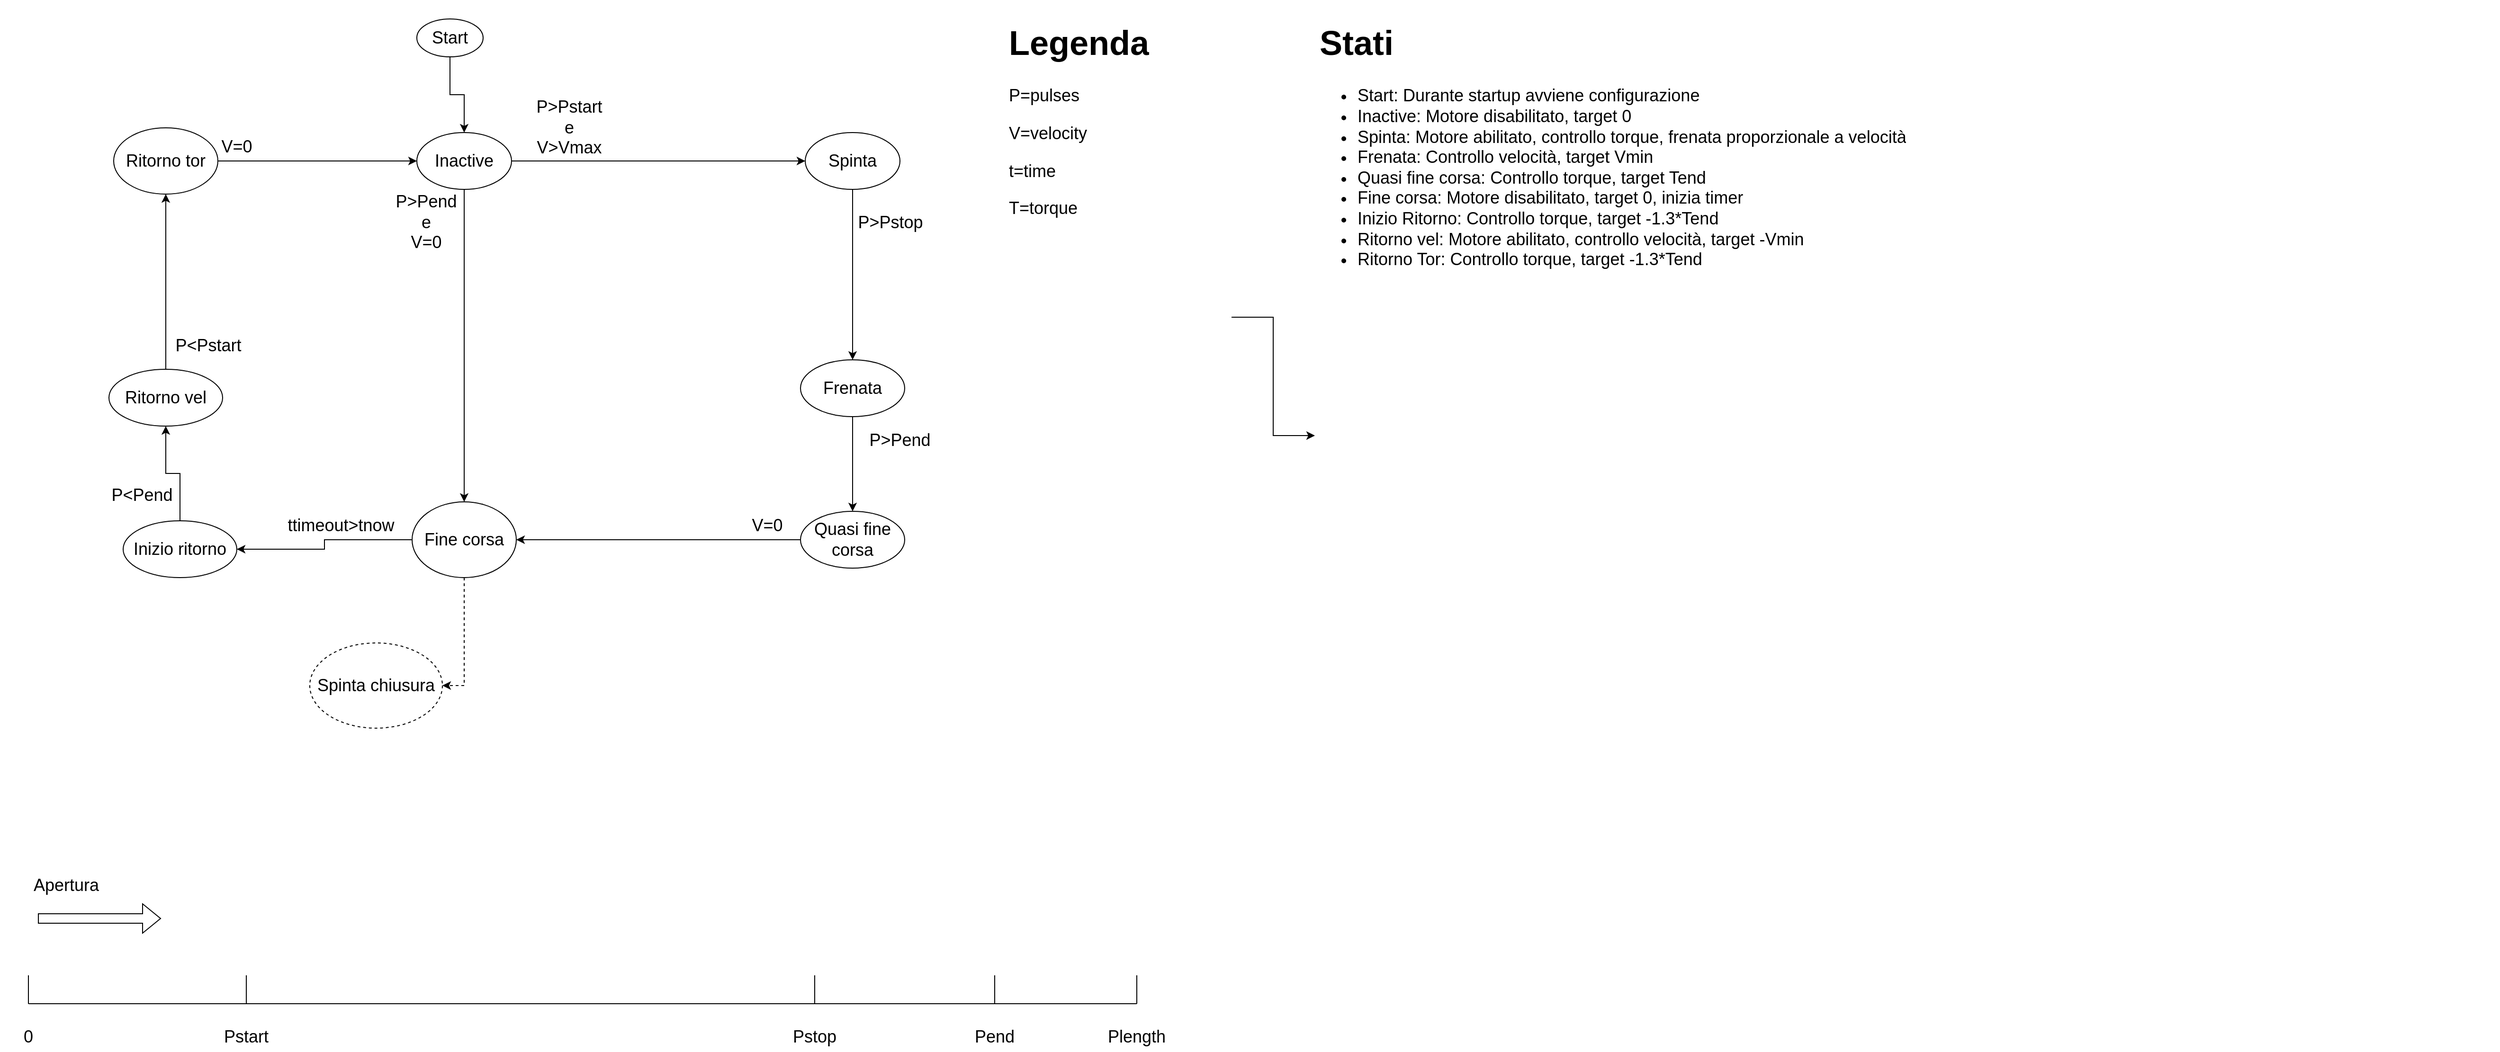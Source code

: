<mxfile version="20.5.1" type="device"><diagram id="d7nroRAtxDbtay4YLN2V" name="Page-1"><mxGraphModel dx="1221" dy="644" grid="0" gridSize="10" guides="1" tooltips="1" connect="1" arrows="1" fold="1" page="1" pageScale="1" pageWidth="40000" pageHeight="20000" math="0" shadow="0"><root><mxCell id="0"/><mxCell id="1" parent="0"/><mxCell id="75UP8MYDFvQBhDGf_e9d-10" style="edgeStyle=orthogonalEdgeStyle;rounded=0;orthogonalLoop=1;jettySize=auto;html=1;entryX=0.5;entryY=0;entryDx=0;entryDy=0;fontSize=18;" edge="1" parent="1" source="75UP8MYDFvQBhDGf_e9d-1" target="75UP8MYDFvQBhDGf_e9d-2"><mxGeometry relative="1" as="geometry"/></mxCell><mxCell id="75UP8MYDFvQBhDGf_e9d-1" value="Start" style="ellipse;whiteSpace=wrap;html=1;fontSize=18;" vertex="1" parent="1"><mxGeometry x="460" y="40" width="70" height="40" as="geometry"/></mxCell><mxCell id="75UP8MYDFvQBhDGf_e9d-11" style="edgeStyle=orthogonalEdgeStyle;rounded=0;orthogonalLoop=1;jettySize=auto;html=1;entryX=0;entryY=0.5;entryDx=0;entryDy=0;fontSize=18;" edge="1" parent="1" source="75UP8MYDFvQBhDGf_e9d-2" target="75UP8MYDFvQBhDGf_e9d-3"><mxGeometry relative="1" as="geometry"/></mxCell><mxCell id="75UP8MYDFvQBhDGf_e9d-18" style="edgeStyle=orthogonalEdgeStyle;rounded=0;orthogonalLoop=1;jettySize=auto;html=1;entryX=0.5;entryY=0;entryDx=0;entryDy=0;fontSize=18;" edge="1" parent="1" source="75UP8MYDFvQBhDGf_e9d-2" target="75UP8MYDFvQBhDGf_e9d-6"><mxGeometry relative="1" as="geometry"/></mxCell><mxCell id="75UP8MYDFvQBhDGf_e9d-2" value="Inactive" style="ellipse;whiteSpace=wrap;html=1;fontSize=18;" vertex="1" parent="1"><mxGeometry x="460" y="160" width="100" height="60" as="geometry"/></mxCell><mxCell id="75UP8MYDFvQBhDGf_e9d-12" style="edgeStyle=orthogonalEdgeStyle;rounded=0;orthogonalLoop=1;jettySize=auto;html=1;entryX=0.5;entryY=0;entryDx=0;entryDy=0;fontSize=18;" edge="1" parent="1" source="75UP8MYDFvQBhDGf_e9d-3" target="75UP8MYDFvQBhDGf_e9d-4"><mxGeometry relative="1" as="geometry"/></mxCell><mxCell id="75UP8MYDFvQBhDGf_e9d-3" value="Spinta" style="ellipse;whiteSpace=wrap;html=1;fontSize=18;" vertex="1" parent="1"><mxGeometry x="870" y="160" width="100" height="60" as="geometry"/></mxCell><mxCell id="75UP8MYDFvQBhDGf_e9d-13" style="edgeStyle=orthogonalEdgeStyle;rounded=0;orthogonalLoop=1;jettySize=auto;html=1;entryX=0.5;entryY=0;entryDx=0;entryDy=0;fontSize=18;" edge="1" parent="1" source="75UP8MYDFvQBhDGf_e9d-4" target="75UP8MYDFvQBhDGf_e9d-5"><mxGeometry relative="1" as="geometry"/></mxCell><mxCell id="75UP8MYDFvQBhDGf_e9d-4" value="Frenata&lt;br style=&quot;font-size: 18px;&quot;&gt;" style="ellipse;whiteSpace=wrap;html=1;fontSize=18;" vertex="1" parent="1"><mxGeometry x="865" y="400" width="110" height="60" as="geometry"/></mxCell><mxCell id="75UP8MYDFvQBhDGf_e9d-14" style="edgeStyle=orthogonalEdgeStyle;rounded=0;orthogonalLoop=1;jettySize=auto;html=1;entryX=1;entryY=0.5;entryDx=0;entryDy=0;fontSize=18;" edge="1" parent="1" source="75UP8MYDFvQBhDGf_e9d-5" target="75UP8MYDFvQBhDGf_e9d-6"><mxGeometry relative="1" as="geometry"/></mxCell><mxCell id="75UP8MYDFvQBhDGf_e9d-5" value="Quasi fine corsa" style="ellipse;whiteSpace=wrap;html=1;fontSize=18;" vertex="1" parent="1"><mxGeometry x="865" y="560" width="110" height="60" as="geometry"/></mxCell><mxCell id="75UP8MYDFvQBhDGf_e9d-19" style="edgeStyle=orthogonalEdgeStyle;rounded=0;orthogonalLoop=1;jettySize=auto;html=1;entryX=1;entryY=0.5;entryDx=0;entryDy=0;exitX=0.5;exitY=1;exitDx=0;exitDy=0;fontSize=18;dashed=1;" edge="1" parent="1" source="75UP8MYDFvQBhDGf_e9d-6" target="75UP8MYDFvQBhDGf_e9d-9"><mxGeometry relative="1" as="geometry"/></mxCell><mxCell id="75UP8MYDFvQBhDGf_e9d-47" style="edgeStyle=orthogonalEdgeStyle;rounded=0;orthogonalLoop=1;jettySize=auto;html=1;entryX=1;entryY=0.5;entryDx=0;entryDy=0;fontSize=18;" edge="1" parent="1" source="75UP8MYDFvQBhDGf_e9d-6" target="75UP8MYDFvQBhDGf_e9d-46"><mxGeometry relative="1" as="geometry"/></mxCell><mxCell id="75UP8MYDFvQBhDGf_e9d-6" value="Fine corsa" style="ellipse;whiteSpace=wrap;html=1;fontSize=18;" vertex="1" parent="1"><mxGeometry x="455" y="550" width="110" height="80" as="geometry"/></mxCell><mxCell id="75UP8MYDFvQBhDGf_e9d-16" style="edgeStyle=orthogonalEdgeStyle;rounded=0;orthogonalLoop=1;jettySize=auto;html=1;entryX=0.5;entryY=1;entryDx=0;entryDy=0;fontSize=18;" edge="1" parent="1" source="75UP8MYDFvQBhDGf_e9d-7" target="75UP8MYDFvQBhDGf_e9d-8"><mxGeometry relative="1" as="geometry"/></mxCell><mxCell id="75UP8MYDFvQBhDGf_e9d-7" value="Ritorno vel&lt;br style=&quot;font-size: 18px;&quot;&gt;" style="ellipse;whiteSpace=wrap;html=1;fontSize=18;" vertex="1" parent="1"><mxGeometry x="135" y="410" width="120" height="60" as="geometry"/></mxCell><mxCell id="75UP8MYDFvQBhDGf_e9d-17" style="edgeStyle=orthogonalEdgeStyle;rounded=0;orthogonalLoop=1;jettySize=auto;html=1;entryX=0;entryY=0.5;entryDx=0;entryDy=0;fontSize=18;" edge="1" parent="1" source="75UP8MYDFvQBhDGf_e9d-8" target="75UP8MYDFvQBhDGf_e9d-2"><mxGeometry relative="1" as="geometry"/></mxCell><mxCell id="75UP8MYDFvQBhDGf_e9d-8" value="Ritorno tor" style="ellipse;whiteSpace=wrap;html=1;fontSize=18;" vertex="1" parent="1"><mxGeometry x="140" y="155" width="110" height="70" as="geometry"/></mxCell><mxCell id="75UP8MYDFvQBhDGf_e9d-9" value="Spinta chiusura" style="ellipse;whiteSpace=wrap;html=1;fontSize=18;dashed=1;" vertex="1" parent="1"><mxGeometry x="347" y="699" width="140" height="90" as="geometry"/></mxCell><mxCell id="75UP8MYDFvQBhDGf_e9d-51" style="edgeStyle=orthogonalEdgeStyle;rounded=0;orthogonalLoop=1;jettySize=auto;html=1;fontSize=18;" edge="1" parent="1" source="75UP8MYDFvQBhDGf_e9d-20" target="75UP8MYDFvQBhDGf_e9d-45"><mxGeometry relative="1" as="geometry"/></mxCell><mxCell id="75UP8MYDFvQBhDGf_e9d-20" value="&lt;h1&gt;Legenda&lt;/h1&gt;&lt;p&gt;P=pulses&lt;/p&gt;&lt;p&gt;V=velocity&lt;/p&gt;&lt;p&gt;t=time&lt;/p&gt;&lt;p&gt;T=torque&lt;/p&gt;" style="text;html=1;strokeColor=none;fillColor=none;spacing=5;spacingTop=-20;whiteSpace=wrap;overflow=hidden;rounded=0;fontSize=18;" vertex="1" parent="1"><mxGeometry x="1080" y="30" width="240" height="650" as="geometry"/></mxCell><mxCell id="75UP8MYDFvQBhDGf_e9d-21" value="" style="endArrow=none;html=1;rounded=0;fontSize=18;" edge="1" parent="1"><mxGeometry width="50" height="50" relative="1" as="geometry"><mxPoint x="50" y="1080" as="sourcePoint"/><mxPoint x="1220" y="1080" as="targetPoint"/></mxGeometry></mxCell><mxCell id="75UP8MYDFvQBhDGf_e9d-22" value="" style="endArrow=none;html=1;rounded=0;fontSize=18;" edge="1" parent="1"><mxGeometry width="50" height="50" relative="1" as="geometry"><mxPoint x="50" y="1080" as="sourcePoint"/><mxPoint x="50" y="1050" as="targetPoint"/></mxGeometry></mxCell><mxCell id="75UP8MYDFvQBhDGf_e9d-23" value="0" style="text;html=1;strokeColor=none;fillColor=none;align=center;verticalAlign=middle;whiteSpace=wrap;rounded=0;fontSize=18;" vertex="1" parent="1"><mxGeometry x="20" y="1100" width="60" height="30" as="geometry"/></mxCell><mxCell id="75UP8MYDFvQBhDGf_e9d-24" value="" style="endArrow=none;html=1;rounded=0;fontSize=18;" edge="1" parent="1"><mxGeometry width="50" height="50" relative="1" as="geometry"><mxPoint x="280" y="1080" as="sourcePoint"/><mxPoint x="280" y="1050" as="targetPoint"/></mxGeometry></mxCell><mxCell id="75UP8MYDFvQBhDGf_e9d-25" value="Pstart" style="text;html=1;strokeColor=none;fillColor=none;align=center;verticalAlign=middle;whiteSpace=wrap;rounded=0;fontSize=18;" vertex="1" parent="1"><mxGeometry x="250" y="1100" width="60" height="30" as="geometry"/></mxCell><mxCell id="75UP8MYDFvQBhDGf_e9d-26" value="" style="endArrow=none;html=1;rounded=0;fontSize=18;" edge="1" parent="1"><mxGeometry width="50" height="50" relative="1" as="geometry"><mxPoint x="880" y="1080.0" as="sourcePoint"/><mxPoint x="880" y="1050.0" as="targetPoint"/></mxGeometry></mxCell><mxCell id="75UP8MYDFvQBhDGf_e9d-27" value="Pstop" style="text;html=1;strokeColor=none;fillColor=none;align=center;verticalAlign=middle;whiteSpace=wrap;rounded=0;fontSize=18;" vertex="1" parent="1"><mxGeometry x="850" y="1100" width="60" height="30" as="geometry"/></mxCell><mxCell id="75UP8MYDFvQBhDGf_e9d-28" value="" style="endArrow=none;html=1;rounded=0;fontSize=18;" edge="1" parent="1"><mxGeometry width="50" height="50" relative="1" as="geometry"><mxPoint x="1070" y="1080.0" as="sourcePoint"/><mxPoint x="1070" y="1050.0" as="targetPoint"/></mxGeometry></mxCell><mxCell id="75UP8MYDFvQBhDGf_e9d-29" value="Pend" style="text;html=1;strokeColor=none;fillColor=none;align=center;verticalAlign=middle;whiteSpace=wrap;rounded=0;fontSize=18;" vertex="1" parent="1"><mxGeometry x="1040" y="1100" width="60" height="30" as="geometry"/></mxCell><mxCell id="75UP8MYDFvQBhDGf_e9d-30" value="" style="endArrow=none;html=1;rounded=0;fontSize=18;" edge="1" parent="1"><mxGeometry width="50" height="50" relative="1" as="geometry"><mxPoint x="1220" y="1080.0" as="sourcePoint"/><mxPoint x="1220" y="1050.0" as="targetPoint"/></mxGeometry></mxCell><mxCell id="75UP8MYDFvQBhDGf_e9d-31" value="Plength" style="text;html=1;strokeColor=none;fillColor=none;align=center;verticalAlign=middle;whiteSpace=wrap;rounded=0;fontSize=18;" vertex="1" parent="1"><mxGeometry x="1190" y="1100" width="60" height="30" as="geometry"/></mxCell><mxCell id="75UP8MYDFvQBhDGf_e9d-32" value="" style="shape=flexArrow;endArrow=classic;html=1;rounded=0;fontSize=18;" edge="1" parent="1"><mxGeometry width="50" height="50" relative="1" as="geometry"><mxPoint x="60" y="990" as="sourcePoint"/><mxPoint x="190" y="990" as="targetPoint"/></mxGeometry></mxCell><mxCell id="75UP8MYDFvQBhDGf_e9d-33" value="Apertura" style="text;html=1;strokeColor=none;fillColor=none;align=center;verticalAlign=middle;whiteSpace=wrap;rounded=0;fontSize=18;" vertex="1" parent="1"><mxGeometry x="60" y="940" width="60" height="30" as="geometry"/></mxCell><mxCell id="75UP8MYDFvQBhDGf_e9d-35" value="P&amp;gt;Pstart&lt;br&gt;e&lt;br&gt;V&amp;gt;Vmax" style="text;html=1;strokeColor=none;fillColor=none;align=center;verticalAlign=middle;whiteSpace=wrap;rounded=0;fontSize=18;" vertex="1" parent="1"><mxGeometry x="591" y="140" width="60" height="30" as="geometry"/></mxCell><mxCell id="75UP8MYDFvQBhDGf_e9d-38" value="P&amp;gt;Pstop" style="text;html=1;strokeColor=none;fillColor=none;align=center;verticalAlign=middle;whiteSpace=wrap;rounded=0;fontSize=18;" vertex="1" parent="1"><mxGeometry x="930" y="240" width="60" height="30" as="geometry"/></mxCell><mxCell id="75UP8MYDFvQBhDGf_e9d-39" value="P&amp;gt;Pend" style="text;html=1;strokeColor=none;fillColor=none;align=center;verticalAlign=middle;whiteSpace=wrap;rounded=0;fontSize=18;" vertex="1" parent="1"><mxGeometry x="940" y="470" width="60" height="30" as="geometry"/></mxCell><mxCell id="75UP8MYDFvQBhDGf_e9d-40" value="V=0" style="text;html=1;strokeColor=none;fillColor=none;align=center;verticalAlign=middle;whiteSpace=wrap;rounded=0;fontSize=18;" vertex="1" parent="1"><mxGeometry x="800" y="560" width="60" height="30" as="geometry"/></mxCell><mxCell id="75UP8MYDFvQBhDGf_e9d-41" value="P&amp;gt;Pend&lt;br&gt;e&lt;br&gt;V=0" style="text;html=1;strokeColor=none;fillColor=none;align=center;verticalAlign=middle;whiteSpace=wrap;rounded=0;fontSize=18;" vertex="1" parent="1"><mxGeometry x="440" y="240" width="60" height="30" as="geometry"/></mxCell><mxCell id="75UP8MYDFvQBhDGf_e9d-42" value="ttimeout&amp;gt;tnow" style="text;html=1;strokeColor=none;fillColor=none;align=center;verticalAlign=middle;whiteSpace=wrap;rounded=0;fontSize=18;" vertex="1" parent="1"><mxGeometry x="350" y="560" width="60" height="30" as="geometry"/></mxCell><mxCell id="75UP8MYDFvQBhDGf_e9d-43" value="P&amp;lt;Pstart" style="text;html=1;strokeColor=none;fillColor=none;align=center;verticalAlign=middle;whiteSpace=wrap;rounded=0;fontSize=18;" vertex="1" parent="1"><mxGeometry x="210" y="370" width="60" height="30" as="geometry"/></mxCell><mxCell id="75UP8MYDFvQBhDGf_e9d-44" value="V=0" style="text;html=1;strokeColor=none;fillColor=none;align=center;verticalAlign=middle;whiteSpace=wrap;rounded=0;fontSize=18;" vertex="1" parent="1"><mxGeometry x="240" y="160" width="60" height="30" as="geometry"/></mxCell><mxCell id="75UP8MYDFvQBhDGf_e9d-45" value="&lt;h1&gt;Stati&lt;/h1&gt;&lt;div&gt;&lt;ul&gt;&lt;li&gt;Start: Durante startup avviene configurazione&lt;/li&gt;&lt;li&gt;Inactive: Motore disabilitato, target 0&lt;/li&gt;&lt;li&gt;Spinta: Motore abilitato, controllo torque, frenata proporzionale a velocità&lt;/li&gt;&lt;li&gt;Frenata: Controllo velocità, target Vmin&lt;/li&gt;&lt;li&gt;Quasi fine corsa: Controllo torque, target Tend&lt;/li&gt;&lt;li&gt;Fine corsa: Motore disabilitato, target 0, inizia timer&lt;/li&gt;&lt;li&gt;Inizio Ritorno: Controllo torque, target -1.3*Tend&lt;/li&gt;&lt;li&gt;Ritorno vel: Motore abilitato, controllo velocità, target -Vmin&lt;/li&gt;&lt;li&gt;Ritorno Tor: Controllo torque, target -1.3*Tend&lt;/li&gt;&lt;/ul&gt;&lt;/div&gt;" style="text;html=1;strokeColor=none;fillColor=none;spacing=5;spacingTop=-20;whiteSpace=wrap;overflow=hidden;rounded=0;dashed=1;fontSize=18;" vertex="1" parent="1"><mxGeometry x="1408" y="30" width="1250" height="900" as="geometry"/></mxCell><mxCell id="75UP8MYDFvQBhDGf_e9d-48" style="edgeStyle=orthogonalEdgeStyle;rounded=0;orthogonalLoop=1;jettySize=auto;html=1;entryX=0.5;entryY=1;entryDx=0;entryDy=0;fontSize=18;" edge="1" parent="1" source="75UP8MYDFvQBhDGf_e9d-46" target="75UP8MYDFvQBhDGf_e9d-7"><mxGeometry relative="1" as="geometry"/></mxCell><mxCell id="75UP8MYDFvQBhDGf_e9d-46" value="Inizio ritorno" style="ellipse;whiteSpace=wrap;html=1;fontSize=18;" vertex="1" parent="1"><mxGeometry x="150" y="570" width="120" height="60" as="geometry"/></mxCell><mxCell id="75UP8MYDFvQBhDGf_e9d-50" value="P&amp;lt;Pend" style="text;html=1;strokeColor=none;fillColor=none;align=center;verticalAlign=middle;whiteSpace=wrap;rounded=0;fontSize=18;" vertex="1" parent="1"><mxGeometry x="140" y="528" width="60" height="30" as="geometry"/></mxCell></root></mxGraphModel></diagram></mxfile>
